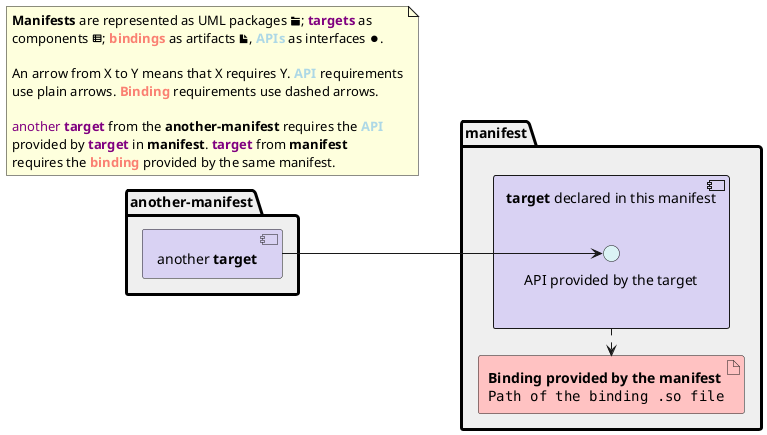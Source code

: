 @startuml legend
skinparam ComponentFontStyle normal
skinparam ArtifactBackgroundColor #ffc2c2
skinparam InterfaceBackgroundColor #dbf3f5
skinparam PackageBackgroundColor #efefef
skinparam PackageBorderThickness 3
skinparam Linetype ortho

left to right direction

package "manifest" as manifest {
    component "**target** declared in this manifest" as manifest.target #d9d2f3 {
        () "API provided by the target" as api
    }
    artifact binding [
        **Binding provided by the manifest**
        ""Path of the binding .so file""
    ]
}

package "another-manifest" as manifest2 {
    component "another **target**" as manifest2.target #d9d2f3 {
    }
}

manifest.target .> binding
manifest2.target --> api

note as N
    **Manifests** are represented as UML packages <&folder>; <font color=purple>**targets**</font> as
    components <&spreadsheet>; <font color=salmon>**bindings**</font> as artifacts <&file>, <font color=lightblue>**APIs**</font> as interfaces <&media-record>.

    An arrow from X to Y means that X requires Y. <font color=lightblue>**API**</font> requirements
    use plain arrows. <font color=salmon>**Binding**</font> requirements use dashed arrows.

    <font color=purple>another **target**</font> from the **another-manifest** requires the <font color=lightblue>**API**</font>
    provided by <font color=purple>**target**</font> in **manifest**. <font color=purple>**target**</font> from **manifest**
    requires the <font color=salmon>**binding**</font> provided by the same manifest.
end note

@enduml
